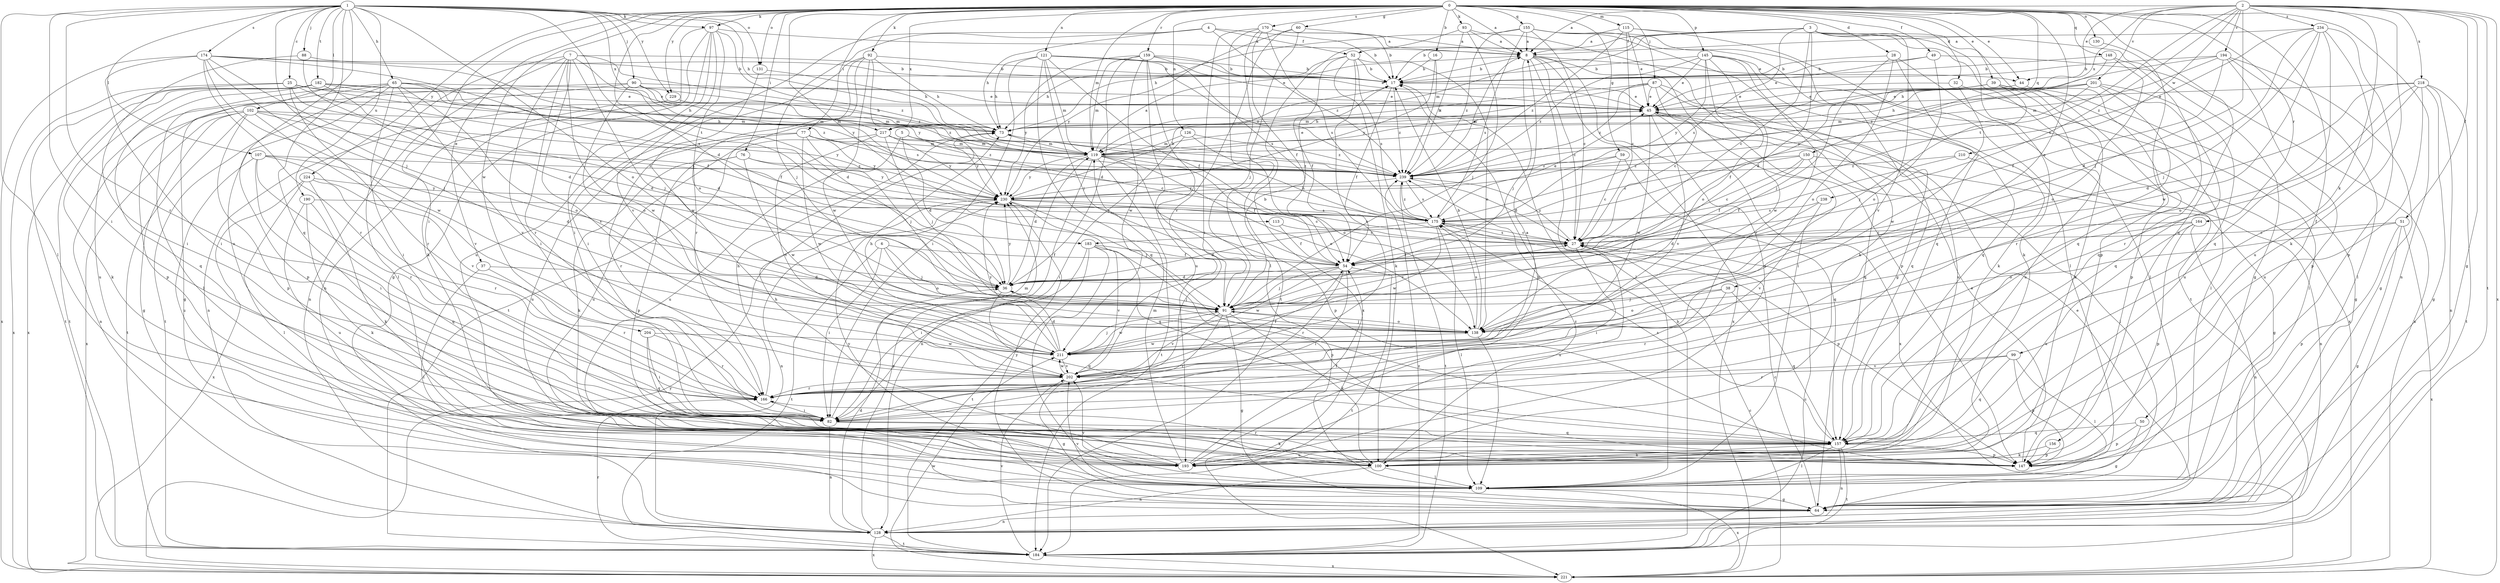 strict digraph  {
0;
1;
2;
3;
4;
5;
6;
7;
8;
16;
17;
25;
27;
28;
32;
36;
37;
38;
39;
44;
45;
49;
50;
51;
52;
54;
59;
60;
64;
65;
73;
76;
77;
82;
87;
88;
90;
91;
92;
93;
97;
99;
100;
102;
107;
109;
113;
115;
119;
121;
126;
128;
130;
131;
138;
145;
147;
148;
150;
155;
156;
157;
159;
164;
166;
170;
174;
175;
182;
183;
184;
190;
193;
194;
201;
202;
204;
210;
211;
217;
218;
221;
224;
229;
230;
234;
238;
239;
0 -> 8  [label=a];
0 -> 16  [label=b];
0 -> 28  [label=d];
0 -> 32  [label=d];
0 -> 36  [label=d];
0 -> 37  [label=e];
0 -> 38  [label=e];
0 -> 39  [label=e];
0 -> 44  [label=e];
0 -> 49  [label=f];
0 -> 50  [label=f];
0 -> 59  [label=g];
0 -> 60  [label=g];
0 -> 76  [label=i];
0 -> 77  [label=i];
0 -> 82  [label=i];
0 -> 87  [label=j];
0 -> 92  [label=k];
0 -> 93  [label=k];
0 -> 97  [label=k];
0 -> 113  [label=m];
0 -> 115  [label=m];
0 -> 119  [label=m];
0 -> 121  [label=n];
0 -> 126  [label=n];
0 -> 128  [label=n];
0 -> 130  [label=o];
0 -> 131  [label=o];
0 -> 145  [label=p];
0 -> 148  [label=q];
0 -> 150  [label=q];
0 -> 155  [label=q];
0 -> 156  [label=q];
0 -> 159  [label=r];
0 -> 164  [label=r];
0 -> 170  [label=s];
0 -> 204  [label=w];
0 -> 217  [label=x];
0 -> 224  [label=y];
0 -> 229  [label=y];
1 -> 25  [label=c];
1 -> 65  [label=h];
1 -> 73  [label=h];
1 -> 82  [label=i];
1 -> 88  [label=j];
1 -> 90  [label=j];
1 -> 91  [label=j];
1 -> 97  [label=k];
1 -> 102  [label=l];
1 -> 107  [label=l];
1 -> 109  [label=l];
1 -> 131  [label=o];
1 -> 138  [label=o];
1 -> 157  [label=q];
1 -> 166  [label=r];
1 -> 174  [label=s];
1 -> 182  [label=t];
1 -> 183  [label=t];
1 -> 190  [label=u];
1 -> 193  [label=u];
1 -> 217  [label=x];
1 -> 229  [label=y];
2 -> 8  [label=a];
2 -> 44  [label=e];
2 -> 51  [label=f];
2 -> 64  [label=g];
2 -> 91  [label=j];
2 -> 99  [label=k];
2 -> 100  [label=k];
2 -> 183  [label=t];
2 -> 184  [label=t];
2 -> 194  [label=v];
2 -> 201  [label=v];
2 -> 210  [label=w];
2 -> 217  [label=x];
2 -> 218  [label=x];
2 -> 221  [label=x];
2 -> 234  [label=z];
2 -> 238  [label=z];
3 -> 17  [label=b];
3 -> 27  [label=c];
3 -> 36  [label=d];
3 -> 52  [label=f];
3 -> 64  [label=g];
3 -> 100  [label=k];
3 -> 119  [label=m];
3 -> 147  [label=p];
3 -> 175  [label=s];
3 -> 202  [label=v];
4 -> 17  [label=b];
4 -> 52  [label=f];
4 -> 73  [label=h];
4 -> 91  [label=j];
4 -> 193  [label=u];
4 -> 239  [label=z];
5 -> 36  [label=d];
5 -> 119  [label=m];
5 -> 193  [label=u];
5 -> 230  [label=y];
6 -> 54  [label=f];
6 -> 82  [label=i];
6 -> 91  [label=j];
6 -> 138  [label=o];
6 -> 184  [label=t];
7 -> 17  [label=b];
7 -> 36  [label=d];
7 -> 82  [label=i];
7 -> 91  [label=j];
7 -> 109  [label=l];
7 -> 128  [label=n];
7 -> 166  [label=r];
7 -> 202  [label=v];
7 -> 211  [label=w];
7 -> 239  [label=z];
8 -> 17  [label=b];
8 -> 27  [label=c];
8 -> 44  [label=e];
8 -> 91  [label=j];
8 -> 109  [label=l];
8 -> 147  [label=p];
8 -> 193  [label=u];
8 -> 221  [label=x];
16 -> 17  [label=b];
16 -> 230  [label=y];
16 -> 239  [label=z];
17 -> 45  [label=e];
17 -> 54  [label=f];
17 -> 239  [label=z];
25 -> 36  [label=d];
25 -> 45  [label=e];
25 -> 54  [label=f];
25 -> 119  [label=m];
25 -> 166  [label=r];
25 -> 184  [label=t];
25 -> 221  [label=x];
27 -> 54  [label=f];
27 -> 73  [label=h];
27 -> 82  [label=i];
27 -> 175  [label=s];
27 -> 193  [label=u];
27 -> 239  [label=z];
28 -> 17  [label=b];
28 -> 91  [label=j];
28 -> 100  [label=k];
28 -> 109  [label=l];
28 -> 138  [label=o];
32 -> 45  [label=e];
32 -> 109  [label=l];
32 -> 211  [label=w];
36 -> 91  [label=j];
36 -> 157  [label=q];
36 -> 230  [label=y];
37 -> 36  [label=d];
37 -> 109  [label=l];
37 -> 166  [label=r];
38 -> 91  [label=j];
38 -> 138  [label=o];
38 -> 157  [label=q];
38 -> 166  [label=r];
39 -> 45  [label=e];
39 -> 54  [label=f];
39 -> 64  [label=g];
39 -> 91  [label=j];
39 -> 100  [label=k];
39 -> 109  [label=l];
39 -> 193  [label=u];
44 -> 119  [label=m];
44 -> 147  [label=p];
45 -> 73  [label=h];
45 -> 157  [label=q];
45 -> 202  [label=v];
45 -> 211  [label=w];
45 -> 221  [label=x];
49 -> 17  [label=b];
49 -> 45  [label=e];
49 -> 138  [label=o];
49 -> 221  [label=x];
50 -> 64  [label=g];
50 -> 147  [label=p];
50 -> 157  [label=q];
51 -> 27  [label=c];
51 -> 64  [label=g];
51 -> 138  [label=o];
51 -> 147  [label=p];
51 -> 221  [label=x];
52 -> 17  [label=b];
52 -> 54  [label=f];
52 -> 73  [label=h];
52 -> 100  [label=k];
52 -> 138  [label=o];
52 -> 175  [label=s];
52 -> 202  [label=v];
54 -> 36  [label=d];
54 -> 82  [label=i];
54 -> 91  [label=j];
54 -> 166  [label=r];
54 -> 184  [label=t];
54 -> 211  [label=w];
59 -> 27  [label=c];
59 -> 54  [label=f];
59 -> 157  [label=q];
59 -> 239  [label=z];
60 -> 8  [label=a];
60 -> 91  [label=j];
60 -> 202  [label=v];
60 -> 230  [label=y];
64 -> 27  [label=c];
64 -> 45  [label=e];
64 -> 128  [label=n];
64 -> 202  [label=v];
64 -> 230  [label=y];
65 -> 45  [label=e];
65 -> 64  [label=g];
65 -> 82  [label=i];
65 -> 109  [label=l];
65 -> 119  [label=m];
65 -> 138  [label=o];
65 -> 147  [label=p];
65 -> 175  [label=s];
65 -> 184  [label=t];
65 -> 202  [label=v];
73 -> 119  [label=m];
76 -> 100  [label=k];
76 -> 147  [label=p];
76 -> 211  [label=w];
76 -> 230  [label=y];
76 -> 239  [label=z];
77 -> 91  [label=j];
77 -> 119  [label=m];
77 -> 166  [label=r];
77 -> 193  [label=u];
77 -> 211  [label=w];
77 -> 230  [label=y];
77 -> 239  [label=z];
82 -> 100  [label=k];
82 -> 119  [label=m];
82 -> 128  [label=n];
82 -> 157  [label=q];
87 -> 27  [label=c];
87 -> 45  [label=e];
87 -> 73  [label=h];
87 -> 119  [label=m];
87 -> 157  [label=q];
87 -> 193  [label=u];
87 -> 239  [label=z];
88 -> 17  [label=b];
88 -> 54  [label=f];
88 -> 82  [label=i];
90 -> 45  [label=e];
90 -> 73  [label=h];
90 -> 119  [label=m];
90 -> 138  [label=o];
90 -> 147  [label=p];
90 -> 193  [label=u];
90 -> 239  [label=z];
91 -> 17  [label=b];
91 -> 27  [label=c];
91 -> 64  [label=g];
91 -> 82  [label=i];
91 -> 100  [label=k];
91 -> 138  [label=o];
91 -> 202  [label=v];
91 -> 211  [label=w];
92 -> 17  [label=b];
92 -> 73  [label=h];
92 -> 82  [label=i];
92 -> 166  [label=r];
92 -> 184  [label=t];
92 -> 211  [label=w];
92 -> 230  [label=y];
93 -> 8  [label=a];
93 -> 91  [label=j];
93 -> 109  [label=l];
93 -> 221  [label=x];
93 -> 239  [label=z];
97 -> 8  [label=a];
97 -> 64  [label=g];
97 -> 82  [label=i];
97 -> 100  [label=k];
97 -> 128  [label=n];
97 -> 138  [label=o];
97 -> 202  [label=v];
97 -> 239  [label=z];
99 -> 109  [label=l];
99 -> 147  [label=p];
99 -> 157  [label=q];
99 -> 166  [label=r];
99 -> 202  [label=v];
100 -> 109  [label=l];
100 -> 128  [label=n];
100 -> 166  [label=r];
100 -> 239  [label=z];
102 -> 64  [label=g];
102 -> 73  [label=h];
102 -> 128  [label=n];
102 -> 147  [label=p];
102 -> 175  [label=s];
102 -> 184  [label=t];
102 -> 202  [label=v];
102 -> 221  [label=x];
102 -> 230  [label=y];
107 -> 36  [label=d];
107 -> 82  [label=i];
107 -> 166  [label=r];
107 -> 193  [label=u];
107 -> 202  [label=v];
107 -> 239  [label=z];
109 -> 64  [label=g];
109 -> 202  [label=v];
109 -> 221  [label=x];
109 -> 230  [label=y];
113 -> 27  [label=c];
113 -> 54  [label=f];
115 -> 8  [label=a];
115 -> 27  [label=c];
115 -> 45  [label=e];
115 -> 109  [label=l];
115 -> 184  [label=t];
115 -> 239  [label=z];
119 -> 8  [label=a];
119 -> 36  [label=d];
119 -> 45  [label=e];
119 -> 54  [label=f];
119 -> 128  [label=n];
119 -> 138  [label=o];
119 -> 147  [label=p];
119 -> 184  [label=t];
119 -> 230  [label=y];
119 -> 239  [label=z];
121 -> 17  [label=b];
121 -> 45  [label=e];
121 -> 54  [label=f];
121 -> 73  [label=h];
121 -> 82  [label=i];
121 -> 91  [label=j];
121 -> 119  [label=m];
121 -> 157  [label=q];
121 -> 239  [label=z];
126 -> 82  [label=i];
126 -> 119  [label=m];
126 -> 138  [label=o];
126 -> 239  [label=z];
128 -> 36  [label=d];
128 -> 184  [label=t];
128 -> 221  [label=x];
128 -> 230  [label=y];
130 -> 157  [label=q];
131 -> 73  [label=h];
131 -> 211  [label=w];
138 -> 17  [label=b];
138 -> 91  [label=j];
138 -> 109  [label=l];
138 -> 175  [label=s];
138 -> 211  [label=w];
145 -> 17  [label=b];
145 -> 45  [label=e];
145 -> 138  [label=o];
145 -> 157  [label=q];
145 -> 166  [label=r];
145 -> 211  [label=w];
145 -> 221  [label=x];
145 -> 230  [label=y];
145 -> 239  [label=z];
147 -> 45  [label=e];
148 -> 17  [label=b];
148 -> 138  [label=o];
148 -> 157  [label=q];
148 -> 239  [label=z];
150 -> 27  [label=c];
150 -> 54  [label=f];
150 -> 64  [label=g];
150 -> 109  [label=l];
150 -> 175  [label=s];
150 -> 239  [label=z];
155 -> 8  [label=a];
155 -> 27  [label=c];
155 -> 64  [label=g];
155 -> 73  [label=h];
155 -> 100  [label=k];
155 -> 157  [label=q];
155 -> 175  [label=s];
155 -> 239  [label=z];
156 -> 100  [label=k];
156 -> 147  [label=p];
157 -> 100  [label=k];
157 -> 109  [label=l];
157 -> 128  [label=n];
157 -> 147  [label=p];
157 -> 175  [label=s];
157 -> 184  [label=t];
157 -> 193  [label=u];
159 -> 17  [label=b];
159 -> 36  [label=d];
159 -> 45  [label=e];
159 -> 91  [label=j];
159 -> 119  [label=m];
159 -> 175  [label=s];
159 -> 193  [label=u];
159 -> 211  [label=w];
159 -> 230  [label=y];
164 -> 27  [label=c];
164 -> 82  [label=i];
164 -> 128  [label=n];
164 -> 147  [label=p];
164 -> 193  [label=u];
166 -> 8  [label=a];
166 -> 73  [label=h];
166 -> 82  [label=i];
170 -> 8  [label=a];
170 -> 17  [label=b];
170 -> 54  [label=f];
170 -> 82  [label=i];
170 -> 109  [label=l];
170 -> 175  [label=s];
170 -> 184  [label=t];
174 -> 17  [label=b];
174 -> 36  [label=d];
174 -> 82  [label=i];
174 -> 91  [label=j];
174 -> 166  [label=r];
174 -> 175  [label=s];
174 -> 211  [label=w];
174 -> 221  [label=x];
174 -> 230  [label=y];
175 -> 27  [label=c];
175 -> 36  [label=d];
175 -> 45  [label=e];
175 -> 109  [label=l];
175 -> 147  [label=p];
175 -> 211  [label=w];
175 -> 239  [label=z];
182 -> 36  [label=d];
182 -> 45  [label=e];
182 -> 73  [label=h];
182 -> 100  [label=k];
182 -> 157  [label=q];
182 -> 184  [label=t];
182 -> 221  [label=x];
182 -> 239  [label=z];
183 -> 54  [label=f];
183 -> 82  [label=i];
183 -> 109  [label=l];
183 -> 147  [label=p];
183 -> 184  [label=t];
183 -> 202  [label=v];
184 -> 17  [label=b];
184 -> 27  [label=c];
184 -> 166  [label=r];
184 -> 202  [label=v];
184 -> 221  [label=x];
184 -> 239  [label=z];
190 -> 100  [label=k];
190 -> 157  [label=q];
190 -> 175  [label=s];
190 -> 193  [label=u];
193 -> 17  [label=b];
193 -> 54  [label=f];
193 -> 73  [label=h];
193 -> 119  [label=m];
194 -> 17  [label=b];
194 -> 54  [label=f];
194 -> 64  [label=g];
194 -> 73  [label=h];
194 -> 109  [label=l];
194 -> 119  [label=m];
194 -> 147  [label=p];
201 -> 45  [label=e];
201 -> 73  [label=h];
201 -> 119  [label=m];
201 -> 157  [label=q];
201 -> 166  [label=r];
201 -> 193  [label=u];
201 -> 230  [label=y];
202 -> 54  [label=f];
202 -> 64  [label=g];
202 -> 166  [label=r];
202 -> 211  [label=w];
204 -> 82  [label=i];
204 -> 157  [label=q];
204 -> 166  [label=r];
204 -> 211  [label=w];
210 -> 54  [label=f];
210 -> 128  [label=n];
210 -> 239  [label=z];
211 -> 36  [label=d];
211 -> 73  [label=h];
211 -> 91  [label=j];
211 -> 202  [label=v];
211 -> 230  [label=y];
217 -> 27  [label=c];
217 -> 91  [label=j];
217 -> 119  [label=m];
217 -> 193  [label=u];
217 -> 202  [label=v];
217 -> 230  [label=y];
218 -> 36  [label=d];
218 -> 45  [label=e];
218 -> 64  [label=g];
218 -> 128  [label=n];
218 -> 138  [label=o];
218 -> 166  [label=r];
218 -> 184  [label=t];
218 -> 193  [label=u];
221 -> 27  [label=c];
221 -> 211  [label=w];
221 -> 230  [label=y];
224 -> 100  [label=k];
224 -> 109  [label=l];
224 -> 166  [label=r];
224 -> 221  [label=x];
224 -> 230  [label=y];
229 -> 119  [label=m];
229 -> 128  [label=n];
230 -> 17  [label=b];
230 -> 27  [label=c];
230 -> 91  [label=j];
230 -> 128  [label=n];
230 -> 157  [label=q];
230 -> 175  [label=s];
234 -> 8  [label=a];
234 -> 36  [label=d];
234 -> 91  [label=j];
234 -> 147  [label=p];
234 -> 157  [label=q];
234 -> 175  [label=s];
234 -> 193  [label=u];
234 -> 211  [label=w];
238 -> 36  [label=d];
238 -> 175  [label=s];
238 -> 202  [label=v];
239 -> 8  [label=a];
239 -> 27  [label=c];
239 -> 175  [label=s];
239 -> 184  [label=t];
239 -> 230  [label=y];
}
